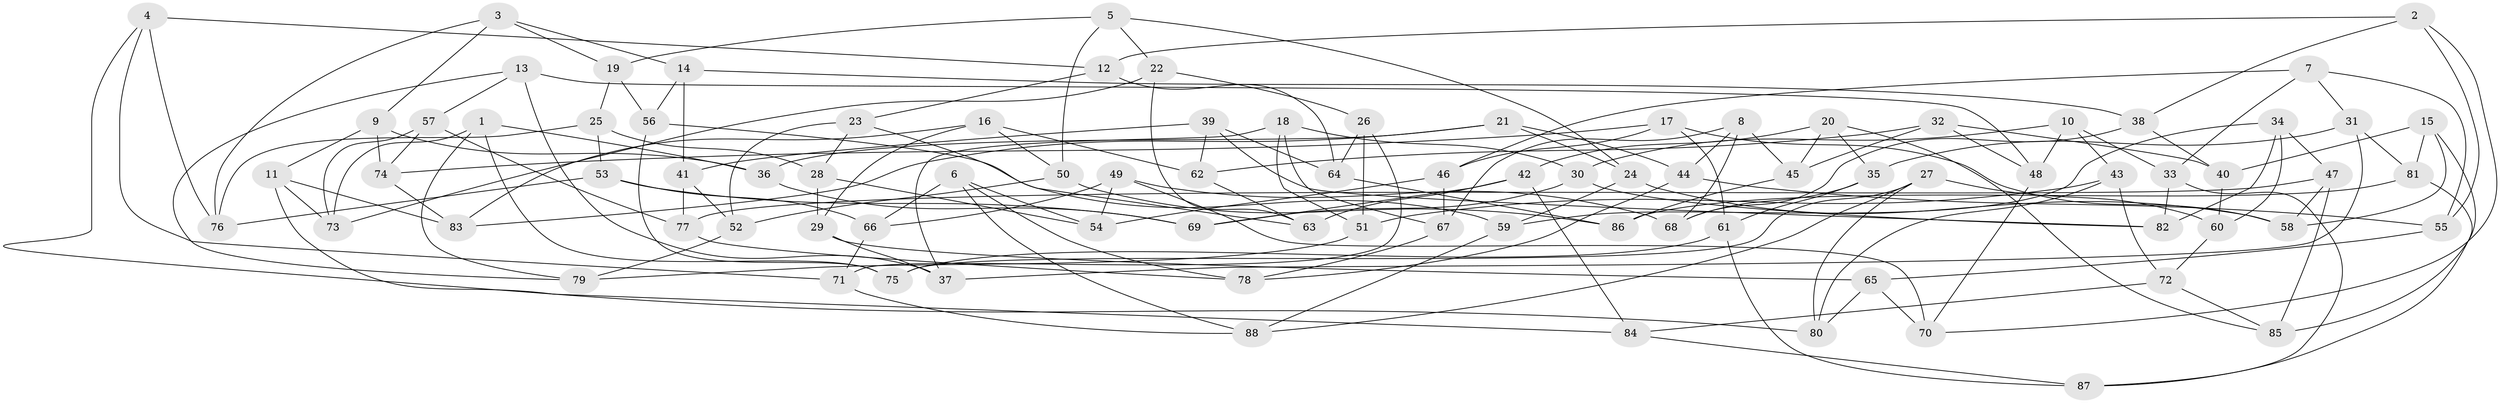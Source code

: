// Generated by graph-tools (version 1.1) at 2025/03/03/09/25 03:03:08]
// undirected, 88 vertices, 176 edges
graph export_dot {
graph [start="1"]
  node [color=gray90,style=filled];
  1;
  2;
  3;
  4;
  5;
  6;
  7;
  8;
  9;
  10;
  11;
  12;
  13;
  14;
  15;
  16;
  17;
  18;
  19;
  20;
  21;
  22;
  23;
  24;
  25;
  26;
  27;
  28;
  29;
  30;
  31;
  32;
  33;
  34;
  35;
  36;
  37;
  38;
  39;
  40;
  41;
  42;
  43;
  44;
  45;
  46;
  47;
  48;
  49;
  50;
  51;
  52;
  53;
  54;
  55;
  56;
  57;
  58;
  59;
  60;
  61;
  62;
  63;
  64;
  65;
  66;
  67;
  68;
  69;
  70;
  71;
  72;
  73;
  74;
  75;
  76;
  77;
  78;
  79;
  80;
  81;
  82;
  83;
  84;
  85;
  86;
  87;
  88;
  1 -- 75;
  1 -- 36;
  1 -- 79;
  1 -- 73;
  2 -- 12;
  2 -- 70;
  2 -- 38;
  2 -- 55;
  3 -- 14;
  3 -- 76;
  3 -- 9;
  3 -- 19;
  4 -- 71;
  4 -- 76;
  4 -- 12;
  4 -- 80;
  5 -- 24;
  5 -- 19;
  5 -- 22;
  5 -- 50;
  6 -- 66;
  6 -- 54;
  6 -- 88;
  6 -- 78;
  7 -- 33;
  7 -- 46;
  7 -- 55;
  7 -- 31;
  8 -- 44;
  8 -- 68;
  8 -- 67;
  8 -- 45;
  9 -- 36;
  9 -- 74;
  9 -- 11;
  10 -- 48;
  10 -- 43;
  10 -- 30;
  10 -- 33;
  11 -- 84;
  11 -- 83;
  11 -- 73;
  12 -- 23;
  12 -- 64;
  13 -- 48;
  13 -- 37;
  13 -- 57;
  13 -- 79;
  14 -- 41;
  14 -- 38;
  14 -- 56;
  15 -- 85;
  15 -- 81;
  15 -- 58;
  15 -- 40;
  16 -- 83;
  16 -- 29;
  16 -- 62;
  16 -- 50;
  17 -- 74;
  17 -- 58;
  17 -- 61;
  17 -- 46;
  18 -- 67;
  18 -- 30;
  18 -- 37;
  18 -- 51;
  19 -- 56;
  19 -- 25;
  20 -- 85;
  20 -- 35;
  20 -- 45;
  20 -- 42;
  21 -- 44;
  21 -- 36;
  21 -- 83;
  21 -- 24;
  22 -- 26;
  22 -- 63;
  22 -- 73;
  23 -- 63;
  23 -- 28;
  23 -- 52;
  24 -- 58;
  24 -- 59;
  25 -- 76;
  25 -- 28;
  25 -- 53;
  26 -- 64;
  26 -- 51;
  26 -- 71;
  27 -- 88;
  27 -- 80;
  27 -- 60;
  27 -- 75;
  28 -- 29;
  28 -- 54;
  29 -- 65;
  29 -- 37;
  30 -- 69;
  30 -- 82;
  31 -- 37;
  31 -- 81;
  31 -- 35;
  32 -- 62;
  32 -- 45;
  32 -- 40;
  32 -- 48;
  33 -- 87;
  33 -- 82;
  34 -- 82;
  34 -- 47;
  34 -- 59;
  34 -- 60;
  35 -- 68;
  35 -- 61;
  36 -- 69;
  38 -- 68;
  38 -- 40;
  39 -- 64;
  39 -- 82;
  39 -- 41;
  39 -- 62;
  40 -- 60;
  41 -- 77;
  41 -- 52;
  42 -- 63;
  42 -- 84;
  42 -- 69;
  43 -- 51;
  43 -- 80;
  43 -- 72;
  44 -- 78;
  44 -- 55;
  45 -- 86;
  46 -- 67;
  46 -- 54;
  47 -- 58;
  47 -- 77;
  47 -- 85;
  48 -- 70;
  49 -- 70;
  49 -- 54;
  49 -- 66;
  49 -- 68;
  50 -- 52;
  50 -- 86;
  51 -- 79;
  52 -- 79;
  53 -- 66;
  53 -- 76;
  53 -- 69;
  55 -- 65;
  56 -- 75;
  56 -- 59;
  57 -- 74;
  57 -- 73;
  57 -- 77;
  59 -- 88;
  60 -- 72;
  61 -- 87;
  61 -- 75;
  62 -- 63;
  64 -- 86;
  65 -- 70;
  65 -- 80;
  66 -- 71;
  67 -- 78;
  71 -- 88;
  72 -- 84;
  72 -- 85;
  74 -- 83;
  77 -- 78;
  81 -- 87;
  81 -- 86;
  84 -- 87;
}
